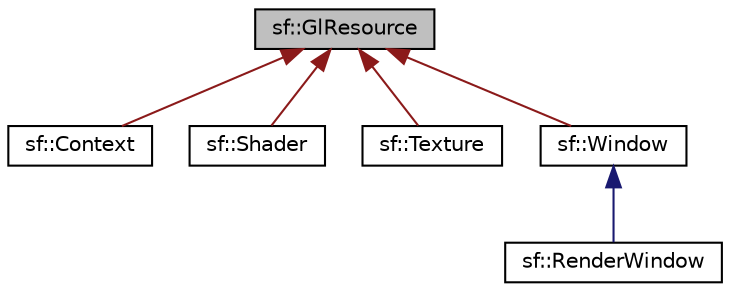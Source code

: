 digraph "sf::GlResource"
{
  edge [fontname="Helvetica",fontsize="10",labelfontname="Helvetica",labelfontsize="10"];
  node [fontname="Helvetica",fontsize="10",shape=record];
  Node0 [label="sf::GlResource",height=0.2,width=0.4,color="black", fillcolor="grey75", style="filled", fontcolor="black"];
  Node0 -> Node1 [dir="back",color="firebrick4",fontsize="10",style="solid",fontname="Helvetica"];
  Node1 [label="sf::Context",height=0.2,width=0.4,color="black", fillcolor="white", style="filled",URL="$classsf_1_1_context.html",tooltip="Class holding a valid drawing context. "];
  Node0 -> Node2 [dir="back",color="firebrick4",fontsize="10",style="solid",fontname="Helvetica"];
  Node2 [label="sf::Shader",height=0.2,width=0.4,color="black", fillcolor="white", style="filled",URL="$classsf_1_1_shader.html",tooltip="Shader class (vertex, geometry and fragment) "];
  Node0 -> Node3 [dir="back",color="firebrick4",fontsize="10",style="solid",fontname="Helvetica"];
  Node3 [label="sf::Texture",height=0.2,width=0.4,color="black", fillcolor="white", style="filled",URL="$classsf_1_1_texture.html",tooltip="Image living on the graphics card that can be used for drawing. "];
  Node0 -> Node4 [dir="back",color="firebrick4",fontsize="10",style="solid",fontname="Helvetica"];
  Node4 [label="sf::Window",height=0.2,width=0.4,color="black", fillcolor="white", style="filled",URL="$classsf_1_1_window.html",tooltip="Window that serves as a target for OpenGL rendering. "];
  Node4 -> Node5 [dir="back",color="midnightblue",fontsize="10",style="solid",fontname="Helvetica"];
  Node5 [label="sf::RenderWindow",height=0.2,width=0.4,color="black", fillcolor="white", style="filled",URL="$classsf_1_1_render_window.html",tooltip="Window that can serve as a target for 2D drawing. "];
}
